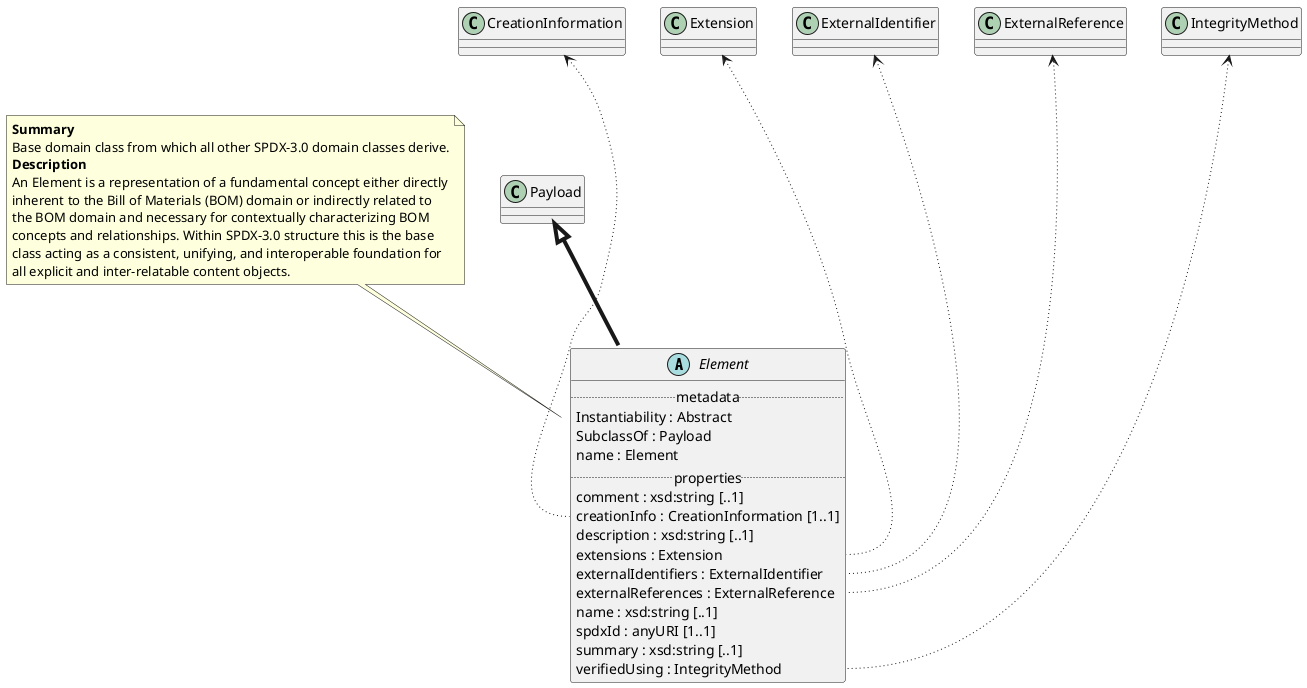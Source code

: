 @startuml
abstract Element {
.. metadata ..
    Instantiability : Abstract
    SubclassOf : Payload
    name : Element
.. properties ..
    comment : xsd:string [..1]
    creationInfo : CreationInformation [1..1]
    description : xsd:string [..1]
    extensions : Extension 
    externalIdentifiers : ExternalIdentifier 
    externalReferences : ExternalReference 
    name : xsd:string [..1]
    spdxId : anyURI [1..1]
    summary : xsd:string [..1]
    verifiedUsing : IntegrityMethod 
}
note top of Element
<b>Summary</b>
Base domain class from which all other SPDX-3.0 domain classes derive.
<b>Description</b>
An Element is a representation of a fundamental concept either directly
inherent to the Bill of Materials (BOM) domain or indirectly related to
the BOM domain and necessary for contextually characterizing BOM
concepts and relationships. Within SPDX-3.0 structure this is the base
class acting as a consistent, unifying, and interoperable foundation for
all explicit and inter-relatable content objects.
end note
"Payload" <|-[thickness=4]- "Element"
"CreationInformation" <-[dotted]-- "Element::creationInfo"
"Extension" <-[dotted]-- "Element::extensions"
"ExternalIdentifier" <-[dotted]-- "Element::externalIdentifiers"
"ExternalReference" <-[dotted]-- "Element::externalReferences"
"IntegrityMethod" <-[dotted]-- "Element::verifiedUsing"
@enduml
